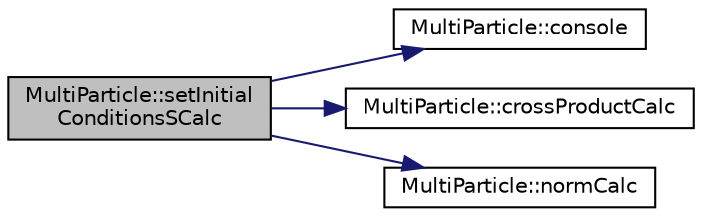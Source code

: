 digraph "MultiParticle::setInitialConditionsSCalc"
{
 // LATEX_PDF_SIZE
  edge [fontname="Helvetica",fontsize="10",labelfontname="Helvetica",labelfontsize="10"];
  node [fontname="Helvetica",fontsize="10",shape=record];
  rankdir="LR";
  Node1 [label="MultiParticle::setInitial\lConditionsSCalc",height=0.2,width=0.4,color="black", fillcolor="grey75", style="filled", fontcolor="black",tooltip="S_0を求める"];
  Node1 -> Node2 [color="midnightblue",fontsize="10",style="solid",fontname="Helvetica"];
  Node2 [label="MultiParticle::console",height=0.2,width=0.4,color="black", fillcolor="white", style="filled",URL="$classMultiParticle.html#a5d0e933dc3c08e5a8daf54441c5459cd",tooltip="今どんな動作が行われたかコンソールに表示する"];
  Node1 -> Node3 [color="midnightblue",fontsize="10",style="solid",fontname="Helvetica"];
  Node3 [label="MultiParticle::crossProductCalc",height=0.2,width=0.4,color="black", fillcolor="white", style="filled",URL="$classMultiParticle.html#a91bb84e5ac5b718950e0cee264f07454",tooltip="外積を計算する"];
  Node1 -> Node4 [color="midnightblue",fontsize="10",style="solid",fontname="Helvetica"];
  Node4 [label="MultiParticle::normCalc",height=0.2,width=0.4,color="black", fillcolor="white", style="filled",URL="$classMultiParticle.html#a170c3f0696ecc6d8304da90e9403be3a",tooltip="Calclate length (長さを計算する)"];
}
